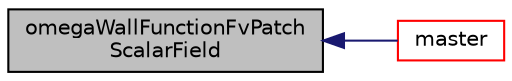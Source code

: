 digraph "omegaWallFunctionFvPatchScalarField"
{
  bgcolor="transparent";
  edge [fontname="Helvetica",fontsize="10",labelfontname="Helvetica",labelfontsize="10"];
  node [fontname="Helvetica",fontsize="10",shape=record];
  rankdir="LR";
  Node1 [label="omegaWallFunctionFvPatch\lScalarField",height=0.2,width=0.4,color="black", fillcolor="grey75", style="filled" fontcolor="black"];
  Node1 -> Node2 [dir="back",color="midnightblue",fontsize="10",style="solid",fontname="Helvetica"];
  Node2 [label="master",height=0.2,width=0.4,color="red",URL="$classFoam_1_1omegaWallFunctionFvPatchScalarField.html#a1f390c9b065a113c4b6c10e7c650648c",tooltip="Return non-const access to the master patch ID. "];
}
